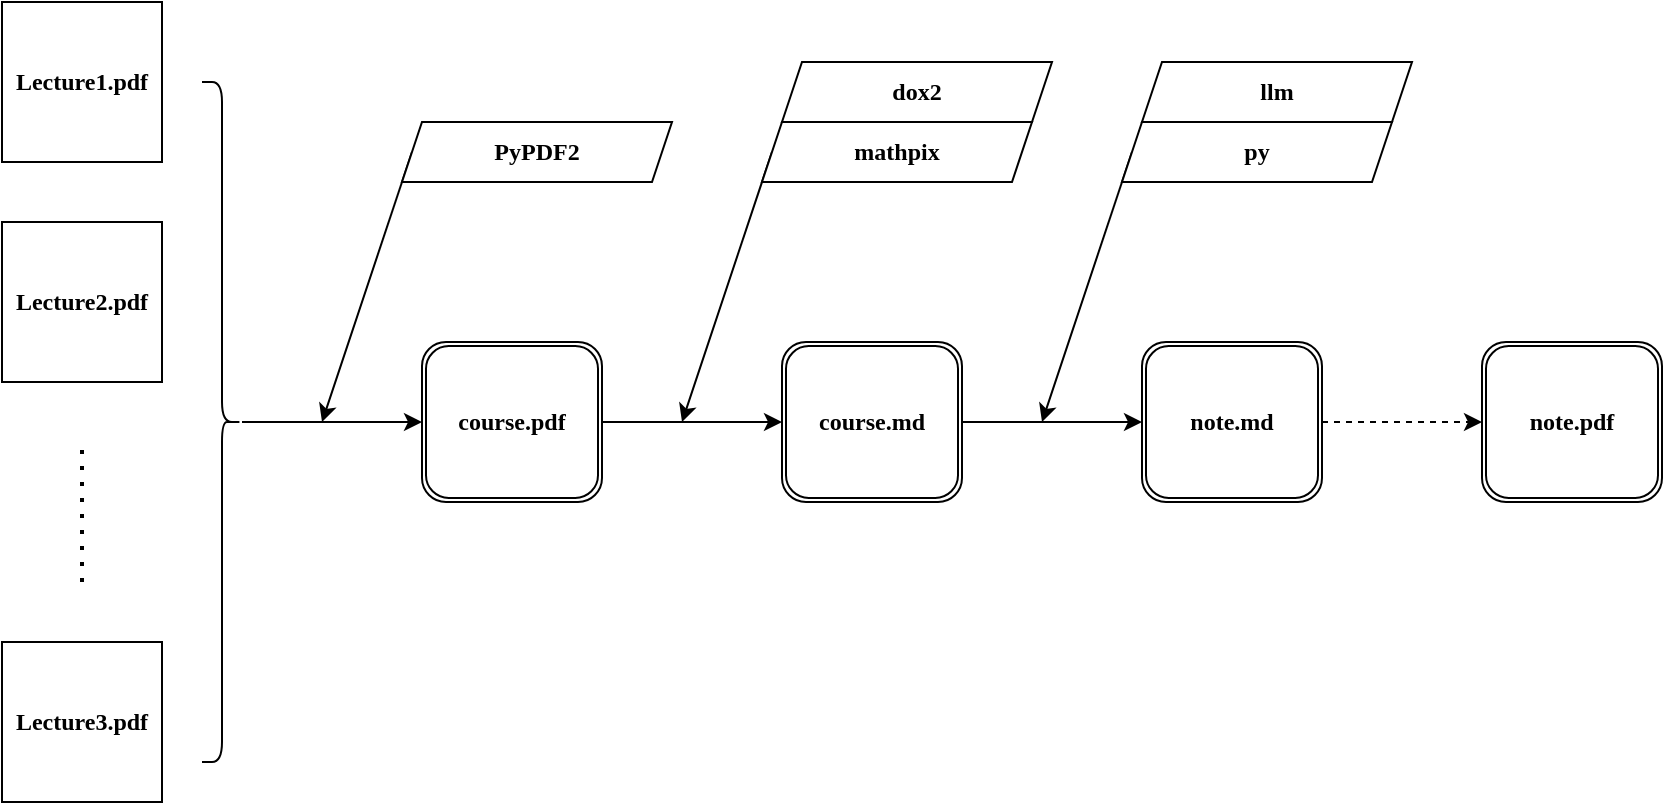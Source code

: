 <mxfile version="24.5.4" type="device">
  <diagram name="Page-1" id="8ce9d11a-91a2-4d17-14d8-a56ed91bf033">
    <mxGraphModel dx="1221" dy="759" grid="1" gridSize="10" guides="1" tooltips="1" connect="1" arrows="1" fold="1" page="1" pageScale="1" pageWidth="1100" pageHeight="850" background="none" math="0" shadow="0">
      <root>
        <mxCell id="0" />
        <mxCell id="1" parent="0" />
        <mxCell id="FexS0ygEqCbX3HT3cNTW-1" value="Lecture1.pdf" style="whiteSpace=wrap;html=1;aspect=fixed;fontFamily=Verdana;fontStyle=1" vertex="1" parent="1">
          <mxGeometry x="70" y="100" width="80" height="80" as="geometry" />
        </mxCell>
        <mxCell id="FexS0ygEqCbX3HT3cNTW-2" value="Lecture2.pdf" style="whiteSpace=wrap;html=1;aspect=fixed;fontFamily=Verdana;fontStyle=1" vertex="1" parent="1">
          <mxGeometry x="70" y="210" width="80" height="80" as="geometry" />
        </mxCell>
        <mxCell id="FexS0ygEqCbX3HT3cNTW-3" value="Lecture3.pdf" style="whiteSpace=wrap;html=1;aspect=fixed;fontFamily=Verdana;fontStyle=1" vertex="1" parent="1">
          <mxGeometry x="70" y="420" width="80" height="80" as="geometry" />
        </mxCell>
        <mxCell id="FexS0ygEqCbX3HT3cNTW-4" value="" style="endArrow=none;dashed=1;html=1;dashPattern=1 3;strokeWidth=2;rounded=0;fontFamily=Verdana;fontStyle=1" edge="1" parent="1">
          <mxGeometry width="50" height="50" relative="1" as="geometry">
            <mxPoint x="110" y="390" as="sourcePoint" />
            <mxPoint x="110" y="320" as="targetPoint" />
          </mxGeometry>
        </mxCell>
        <mxCell id="FexS0ygEqCbX3HT3cNTW-6" style="edgeStyle=orthogonalEdgeStyle;rounded=0;orthogonalLoop=1;jettySize=auto;html=1;fontFamily=Verdana;fontStyle=1" edge="1" parent="1" source="FexS0ygEqCbX3HT3cNTW-5">
          <mxGeometry relative="1" as="geometry">
            <mxPoint x="280" y="310" as="targetPoint" />
          </mxGeometry>
        </mxCell>
        <mxCell id="FexS0ygEqCbX3HT3cNTW-5" value="" style="shape=curlyBracket;whiteSpace=wrap;html=1;rounded=1;flipH=1;labelPosition=right;verticalLabelPosition=middle;align=left;verticalAlign=middle;fontFamily=Verdana;fontStyle=1" vertex="1" parent="1">
          <mxGeometry x="170" y="140" width="20" height="340" as="geometry" />
        </mxCell>
        <mxCell id="FexS0ygEqCbX3HT3cNTW-7" value="course.pdf" style="shape=ext;double=1;rounded=1;whiteSpace=wrap;html=1;fontFamily=Verdana;fontStyle=1" vertex="1" parent="1">
          <mxGeometry x="280" y="270" width="90" height="80" as="geometry" />
        </mxCell>
        <mxCell id="FexS0ygEqCbX3HT3cNTW-8" value="" style="endArrow=classic;rounded=0;exitX=1;exitY=0.5;exitDx=0;exitDy=0;html=1;fontFamily=Verdana;fontStyle=1" edge="1" parent="1" source="FexS0ygEqCbX3HT3cNTW-7">
          <mxGeometry width="50" height="50" relative="1" as="geometry">
            <mxPoint x="520" y="420" as="sourcePoint" />
            <mxPoint x="460" y="310" as="targetPoint" />
          </mxGeometry>
        </mxCell>
        <mxCell id="FexS0ygEqCbX3HT3cNTW-19" style="edgeStyle=orthogonalEdgeStyle;rounded=0;orthogonalLoop=1;jettySize=auto;html=1;exitX=1;exitY=0.5;exitDx=0;exitDy=0;entryX=0;entryY=0.5;entryDx=0;entryDy=0;fontFamily=Verdana;fontStyle=1" edge="1" parent="1" source="FexS0ygEqCbX3HT3cNTW-9" target="FexS0ygEqCbX3HT3cNTW-16">
          <mxGeometry relative="1" as="geometry" />
        </mxCell>
        <mxCell id="FexS0ygEqCbX3HT3cNTW-9" value="course.md" style="shape=ext;double=1;rounded=1;whiteSpace=wrap;html=1;fontFamily=Verdana;fontStyle=1" vertex="1" parent="1">
          <mxGeometry x="460" y="270" width="90" height="80" as="geometry" />
        </mxCell>
        <mxCell id="FexS0ygEqCbX3HT3cNTW-13" style="rounded=0;orthogonalLoop=1;jettySize=auto;html=1;exitX=0;exitY=0.5;exitDx=0;exitDy=0;fontFamily=Verdana;fontStyle=1" edge="1" parent="1" source="FexS0ygEqCbX3HT3cNTW-11">
          <mxGeometry relative="1" as="geometry">
            <mxPoint x="410" y="310" as="targetPoint" />
          </mxGeometry>
        </mxCell>
        <mxCell id="FexS0ygEqCbX3HT3cNTW-11" value="mathpix" style="shape=parallelogram;perimeter=parallelogramPerimeter;whiteSpace=wrap;html=1;fixedSize=1;size=10;fontFamily=Verdana;fontStyle=1" vertex="1" parent="1">
          <mxGeometry x="450" y="160" width="135" height="30" as="geometry" />
        </mxCell>
        <mxCell id="FexS0ygEqCbX3HT3cNTW-14" style="rounded=0;orthogonalLoop=1;jettySize=auto;html=1;exitX=0;exitY=0.5;exitDx=0;exitDy=0;fontFamily=Verdana;fontStyle=1" edge="1" parent="1" source="FexS0ygEqCbX3HT3cNTW-15">
          <mxGeometry relative="1" as="geometry">
            <mxPoint x="230" y="310" as="targetPoint" />
          </mxGeometry>
        </mxCell>
        <mxCell id="FexS0ygEqCbX3HT3cNTW-15" value="PyPDF2" style="shape=parallelogram;perimeter=parallelogramPerimeter;whiteSpace=wrap;html=1;fixedSize=1;size=10;fontFamily=Verdana;fontStyle=1" vertex="1" parent="1">
          <mxGeometry x="270" y="160" width="135" height="30" as="geometry" />
        </mxCell>
        <mxCell id="FexS0ygEqCbX3HT3cNTW-24" style="edgeStyle=orthogonalEdgeStyle;rounded=0;orthogonalLoop=1;jettySize=auto;html=1;entryX=0;entryY=0.5;entryDx=0;entryDy=0;dashed=1;fontFamily=Verdana;fontStyle=1" edge="1" parent="1" source="FexS0ygEqCbX3HT3cNTW-16" target="FexS0ygEqCbX3HT3cNTW-23">
          <mxGeometry relative="1" as="geometry" />
        </mxCell>
        <mxCell id="FexS0ygEqCbX3HT3cNTW-16" value="note.md" style="shape=ext;double=1;rounded=1;whiteSpace=wrap;html=1;fontFamily=Verdana;fontStyle=1" vertex="1" parent="1">
          <mxGeometry x="640" y="270" width="90" height="80" as="geometry" />
        </mxCell>
        <mxCell id="FexS0ygEqCbX3HT3cNTW-17" style="rounded=0;orthogonalLoop=1;jettySize=auto;html=1;exitX=0;exitY=0.5;exitDx=0;exitDy=0;fontFamily=Verdana;fontStyle=1" edge="1" parent="1" source="FexS0ygEqCbX3HT3cNTW-18">
          <mxGeometry relative="1" as="geometry">
            <mxPoint x="590" y="310" as="targetPoint" />
          </mxGeometry>
        </mxCell>
        <mxCell id="FexS0ygEqCbX3HT3cNTW-18" value="py" style="shape=parallelogram;perimeter=parallelogramPerimeter;whiteSpace=wrap;html=1;fixedSize=1;size=10;fontFamily=Verdana;fontStyle=1" vertex="1" parent="1">
          <mxGeometry x="630" y="160" width="135" height="30" as="geometry" />
        </mxCell>
        <mxCell id="FexS0ygEqCbX3HT3cNTW-20" value="dox2" style="shape=parallelogram;perimeter=parallelogramPerimeter;whiteSpace=wrap;html=1;fixedSize=1;size=10;fontFamily=Verdana;fontStyle=1" vertex="1" parent="1">
          <mxGeometry x="460" y="130" width="135" height="30" as="geometry" />
        </mxCell>
        <mxCell id="FexS0ygEqCbX3HT3cNTW-21" value="llm" style="shape=parallelogram;perimeter=parallelogramPerimeter;whiteSpace=wrap;html=1;fixedSize=1;size=10;fontFamily=Verdana;fontStyle=1" vertex="1" parent="1">
          <mxGeometry x="640" y="130" width="135" height="30" as="geometry" />
        </mxCell>
        <mxCell id="FexS0ygEqCbX3HT3cNTW-23" value="note.pdf" style="shape=ext;double=1;rounded=1;whiteSpace=wrap;html=1;fontFamily=Verdana;fontStyle=1" vertex="1" parent="1">
          <mxGeometry x="810" y="270" width="90" height="80" as="geometry" />
        </mxCell>
      </root>
    </mxGraphModel>
  </diagram>
</mxfile>
